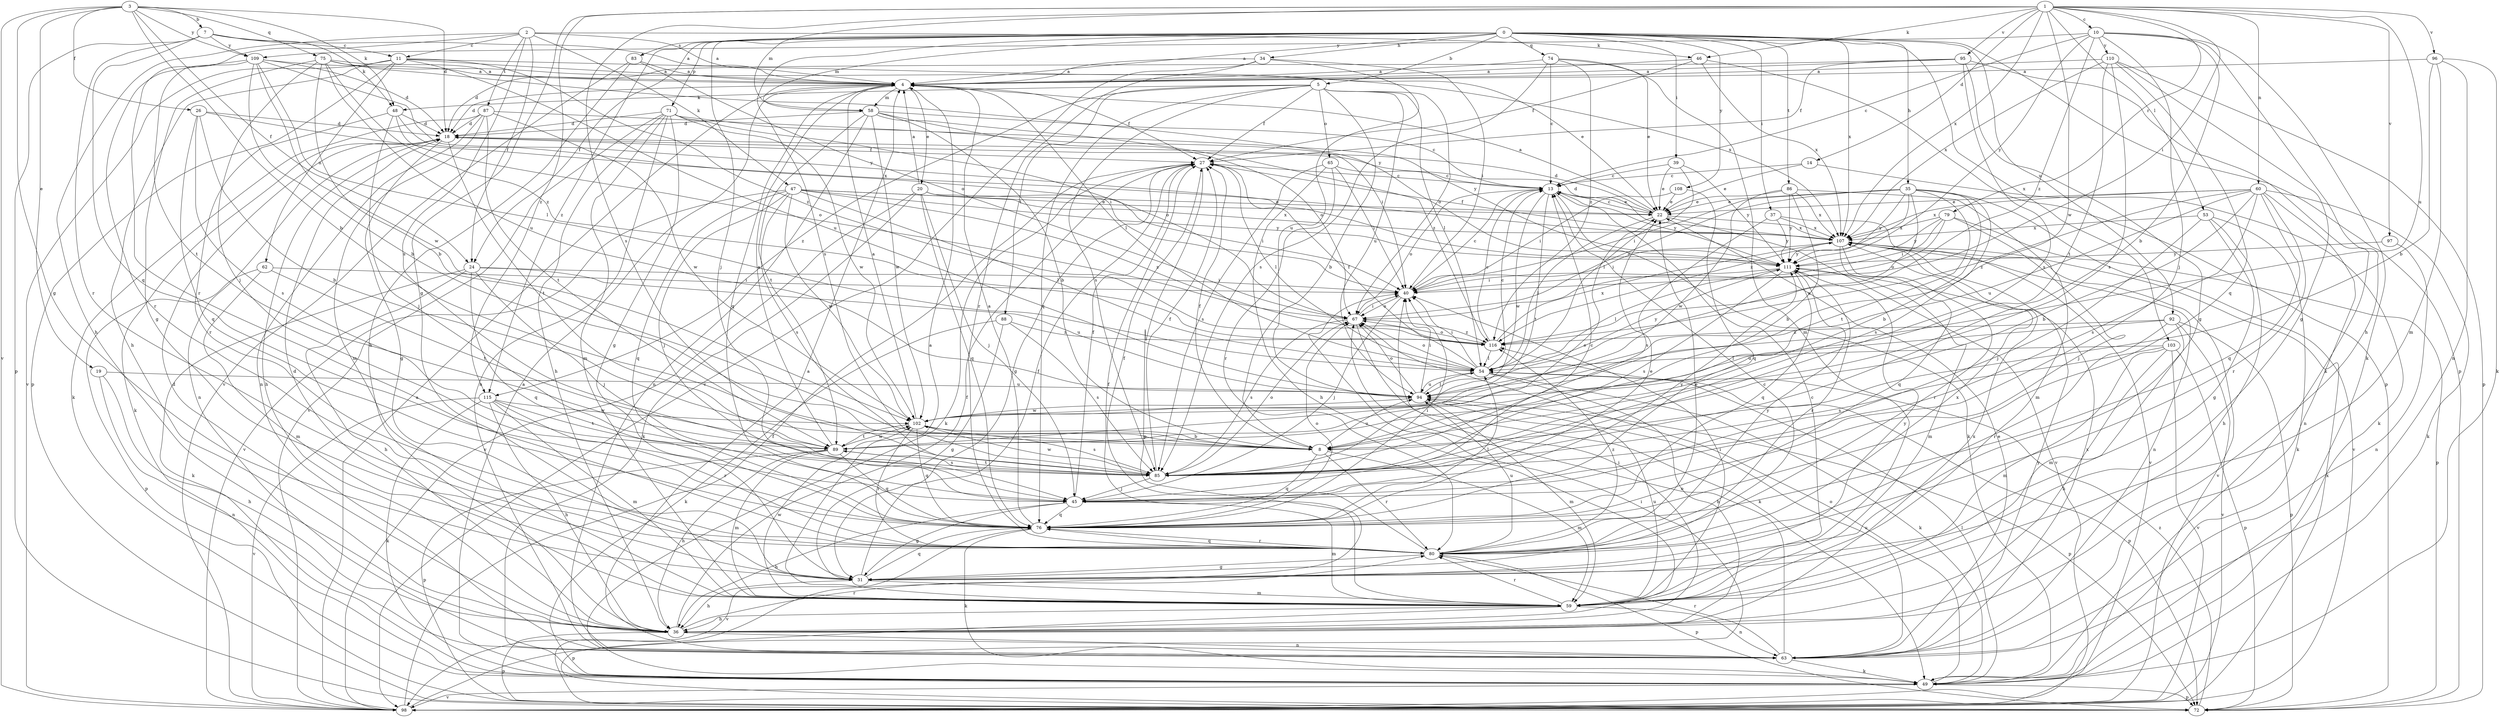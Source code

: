 strict digraph  {
0;
1;
2;
3;
4;
5;
7;
8;
10;
11;
13;
14;
18;
19;
20;
22;
24;
26;
27;
31;
34;
35;
36;
37;
39;
40;
45;
46;
47;
48;
49;
53;
54;
58;
59;
60;
62;
63;
65;
67;
71;
72;
74;
75;
76;
79;
80;
83;
85;
86;
87;
88;
89;
92;
94;
95;
96;
97;
98;
102;
103;
107;
108;
109;
110;
111;
115;
116;
0 -> 4  [label=a];
0 -> 5  [label=b];
0 -> 24  [label=f];
0 -> 34  [label=h];
0 -> 35  [label=h];
0 -> 37  [label=i];
0 -> 39  [label=i];
0 -> 45  [label=j];
0 -> 58  [label=m];
0 -> 71  [label=p];
0 -> 72  [label=p];
0 -> 74  [label=q];
0 -> 83  [label=s];
0 -> 85  [label=s];
0 -> 86  [label=t];
0 -> 92  [label=u];
0 -> 103  [label=x];
0 -> 107  [label=x];
0 -> 108  [label=y];
0 -> 115  [label=z];
1 -> 10  [label=c];
1 -> 14  [label=d];
1 -> 31  [label=g];
1 -> 40  [label=i];
1 -> 46  [label=k];
1 -> 53  [label=l];
1 -> 58  [label=m];
1 -> 60  [label=n];
1 -> 79  [label=r];
1 -> 85  [label=s];
1 -> 94  [label=u];
1 -> 95  [label=v];
1 -> 96  [label=v];
1 -> 97  [label=v];
1 -> 102  [label=w];
1 -> 107  [label=x];
1 -> 115  [label=z];
2 -> 4  [label=a];
2 -> 11  [label=c];
2 -> 24  [label=f];
2 -> 36  [label=h];
2 -> 46  [label=k];
2 -> 47  [label=k];
2 -> 80  [label=r];
2 -> 85  [label=s];
2 -> 87  [label=t];
3 -> 7  [label=b];
3 -> 8  [label=b];
3 -> 18  [label=d];
3 -> 19  [label=e];
3 -> 24  [label=f];
3 -> 26  [label=f];
3 -> 31  [label=g];
3 -> 48  [label=k];
3 -> 75  [label=q];
3 -> 98  [label=v];
3 -> 109  [label=y];
4 -> 18  [label=d];
4 -> 20  [label=e];
4 -> 27  [label=f];
4 -> 54  [label=l];
4 -> 58  [label=m];
4 -> 76  [label=q];
5 -> 8  [label=b];
5 -> 27  [label=f];
5 -> 48  [label=k];
5 -> 54  [label=l];
5 -> 65  [label=o];
5 -> 67  [label=o];
5 -> 76  [label=q];
5 -> 85  [label=s];
5 -> 88  [label=t];
5 -> 94  [label=u];
5 -> 115  [label=z];
7 -> 4  [label=a];
7 -> 11  [label=c];
7 -> 48  [label=k];
7 -> 72  [label=p];
7 -> 76  [label=q];
7 -> 80  [label=r];
7 -> 109  [label=y];
8 -> 27  [label=f];
8 -> 59  [label=m];
8 -> 76  [label=q];
8 -> 80  [label=r];
8 -> 94  [label=u];
10 -> 8  [label=b];
10 -> 13  [label=c];
10 -> 36  [label=h];
10 -> 45  [label=j];
10 -> 49  [label=k];
10 -> 109  [label=y];
10 -> 110  [label=y];
10 -> 111  [label=y];
10 -> 116  [label=z];
11 -> 4  [label=a];
11 -> 22  [label=e];
11 -> 36  [label=h];
11 -> 62  [label=n];
11 -> 72  [label=p];
11 -> 94  [label=u];
11 -> 98  [label=v];
11 -> 116  [label=z];
13 -> 22  [label=e];
13 -> 49  [label=k];
13 -> 67  [label=o];
13 -> 89  [label=t];
13 -> 102  [label=w];
13 -> 111  [label=y];
14 -> 13  [label=c];
14 -> 22  [label=e];
14 -> 49  [label=k];
18 -> 27  [label=f];
18 -> 31  [label=g];
18 -> 36  [label=h];
18 -> 49  [label=k];
18 -> 63  [label=n];
18 -> 89  [label=t];
19 -> 36  [label=h];
19 -> 63  [label=n];
19 -> 94  [label=u];
20 -> 4  [label=a];
20 -> 22  [label=e];
20 -> 40  [label=i];
20 -> 45  [label=j];
20 -> 49  [label=k];
20 -> 76  [label=q];
20 -> 98  [label=v];
22 -> 4  [label=a];
22 -> 13  [label=c];
22 -> 18  [label=d];
22 -> 54  [label=l];
22 -> 98  [label=v];
22 -> 107  [label=x];
24 -> 36  [label=h];
24 -> 40  [label=i];
24 -> 45  [label=j];
24 -> 49  [label=k];
24 -> 76  [label=q];
24 -> 94  [label=u];
26 -> 8  [label=b];
26 -> 18  [label=d];
26 -> 76  [label=q];
26 -> 85  [label=s];
26 -> 107  [label=x];
27 -> 13  [label=c];
27 -> 31  [label=g];
27 -> 49  [label=k];
27 -> 54  [label=l];
27 -> 72  [label=p];
31 -> 13  [label=c];
31 -> 27  [label=f];
31 -> 36  [label=h];
31 -> 59  [label=m];
31 -> 76  [label=q];
31 -> 111  [label=y];
34 -> 4  [label=a];
34 -> 40  [label=i];
34 -> 80  [label=r];
34 -> 94  [label=u];
34 -> 98  [label=v];
35 -> 8  [label=b];
35 -> 22  [label=e];
35 -> 40  [label=i];
35 -> 67  [label=o];
35 -> 85  [label=s];
35 -> 89  [label=t];
35 -> 94  [label=u];
35 -> 98  [label=v];
35 -> 111  [label=y];
35 -> 116  [label=z];
36 -> 18  [label=d];
36 -> 27  [label=f];
36 -> 40  [label=i];
36 -> 63  [label=n];
36 -> 72  [label=p];
36 -> 80  [label=r];
36 -> 107  [label=x];
37 -> 85  [label=s];
37 -> 98  [label=v];
37 -> 107  [label=x];
37 -> 111  [label=y];
39 -> 13  [label=c];
39 -> 22  [label=e];
39 -> 54  [label=l];
39 -> 111  [label=y];
40 -> 13  [label=c];
40 -> 45  [label=j];
40 -> 67  [label=o];
45 -> 13  [label=c];
45 -> 27  [label=f];
45 -> 31  [label=g];
45 -> 36  [label=h];
45 -> 59  [label=m];
45 -> 76  [label=q];
45 -> 111  [label=y];
46 -> 4  [label=a];
46 -> 27  [label=f];
46 -> 72  [label=p];
46 -> 107  [label=x];
47 -> 22  [label=e];
47 -> 45  [label=j];
47 -> 54  [label=l];
47 -> 76  [label=q];
47 -> 85  [label=s];
47 -> 98  [label=v];
47 -> 102  [label=w];
47 -> 107  [label=x];
47 -> 111  [label=y];
47 -> 116  [label=z];
48 -> 18  [label=d];
48 -> 40  [label=i];
48 -> 45  [label=j];
48 -> 67  [label=o];
48 -> 80  [label=r];
49 -> 4  [label=a];
49 -> 54  [label=l];
49 -> 67  [label=o];
49 -> 72  [label=p];
49 -> 98  [label=v];
53 -> 31  [label=g];
53 -> 36  [label=h];
53 -> 45  [label=j];
53 -> 49  [label=k];
53 -> 107  [label=x];
54 -> 13  [label=c];
54 -> 27  [label=f];
54 -> 36  [label=h];
54 -> 40  [label=i];
54 -> 49  [label=k];
54 -> 67  [label=o];
54 -> 72  [label=p];
54 -> 94  [label=u];
54 -> 111  [label=y];
58 -> 8  [label=b];
58 -> 13  [label=c];
58 -> 18  [label=d];
58 -> 63  [label=n];
58 -> 67  [label=o];
58 -> 89  [label=t];
58 -> 102  [label=w];
58 -> 116  [label=z];
59 -> 4  [label=a];
59 -> 13  [label=c];
59 -> 18  [label=d];
59 -> 27  [label=f];
59 -> 36  [label=h];
59 -> 40  [label=i];
59 -> 63  [label=n];
59 -> 72  [label=p];
59 -> 80  [label=r];
59 -> 94  [label=u];
59 -> 102  [label=w];
60 -> 8  [label=b];
60 -> 22  [label=e];
60 -> 49  [label=k];
60 -> 63  [label=n];
60 -> 76  [label=q];
60 -> 80  [label=r];
60 -> 85  [label=s];
60 -> 94  [label=u];
60 -> 107  [label=x];
60 -> 116  [label=z];
62 -> 40  [label=i];
62 -> 59  [label=m];
62 -> 72  [label=p];
62 -> 89  [label=t];
63 -> 4  [label=a];
63 -> 22  [label=e];
63 -> 49  [label=k];
63 -> 67  [label=o];
63 -> 80  [label=r];
63 -> 94  [label=u];
63 -> 107  [label=x];
63 -> 111  [label=y];
65 -> 13  [label=c];
65 -> 36  [label=h];
65 -> 40  [label=i];
65 -> 80  [label=r];
65 -> 85  [label=s];
67 -> 40  [label=i];
67 -> 49  [label=k];
67 -> 85  [label=s];
67 -> 116  [label=z];
71 -> 18  [label=d];
71 -> 31  [label=g];
71 -> 36  [label=h];
71 -> 40  [label=i];
71 -> 59  [label=m];
71 -> 63  [label=n];
71 -> 67  [label=o];
71 -> 98  [label=v];
71 -> 102  [label=w];
72 -> 116  [label=z];
74 -> 4  [label=a];
74 -> 13  [label=c];
74 -> 22  [label=e];
74 -> 59  [label=m];
74 -> 85  [label=s];
74 -> 116  [label=z];
75 -> 4  [label=a];
75 -> 8  [label=b];
75 -> 31  [label=g];
75 -> 45  [label=j];
75 -> 94  [label=u];
75 -> 107  [label=x];
75 -> 111  [label=y];
75 -> 116  [label=z];
76 -> 4  [label=a];
76 -> 22  [label=e];
76 -> 40  [label=i];
76 -> 49  [label=k];
76 -> 54  [label=l];
76 -> 67  [label=o];
76 -> 80  [label=r];
76 -> 98  [label=v];
79 -> 40  [label=i];
79 -> 45  [label=j];
79 -> 67  [label=o];
79 -> 72  [label=p];
79 -> 107  [label=x];
79 -> 111  [label=y];
80 -> 22  [label=e];
80 -> 27  [label=f];
80 -> 31  [label=g];
80 -> 72  [label=p];
80 -> 76  [label=q];
80 -> 94  [label=u];
80 -> 107  [label=x];
80 -> 111  [label=y];
80 -> 116  [label=z];
83 -> 4  [label=a];
83 -> 36  [label=h];
83 -> 67  [label=o];
83 -> 98  [label=v];
85 -> 22  [label=e];
85 -> 27  [label=f];
85 -> 45  [label=j];
85 -> 67  [label=o];
85 -> 89  [label=t];
85 -> 102  [label=w];
86 -> 8  [label=b];
86 -> 22  [label=e];
86 -> 59  [label=m];
86 -> 102  [label=w];
86 -> 107  [label=x];
86 -> 111  [label=y];
87 -> 18  [label=d];
87 -> 49  [label=k];
87 -> 59  [label=m];
87 -> 63  [label=n];
87 -> 89  [label=t];
87 -> 102  [label=w];
87 -> 111  [label=y];
88 -> 31  [label=g];
88 -> 49  [label=k];
88 -> 85  [label=s];
88 -> 116  [label=z];
89 -> 4  [label=a];
89 -> 36  [label=h];
89 -> 59  [label=m];
89 -> 72  [label=p];
89 -> 76  [label=q];
89 -> 85  [label=s];
89 -> 102  [label=w];
92 -> 59  [label=m];
92 -> 72  [label=p];
92 -> 80  [label=r];
92 -> 94  [label=u];
92 -> 98  [label=v];
92 -> 116  [label=z];
94 -> 40  [label=i];
94 -> 54  [label=l];
94 -> 59  [label=m];
94 -> 67  [label=o];
94 -> 72  [label=p];
94 -> 102  [label=w];
95 -> 4  [label=a];
95 -> 18  [label=d];
95 -> 27  [label=f];
95 -> 31  [label=g];
95 -> 49  [label=k];
95 -> 85  [label=s];
96 -> 4  [label=a];
96 -> 8  [label=b];
96 -> 49  [label=k];
96 -> 59  [label=m];
96 -> 63  [label=n];
97 -> 63  [label=n];
97 -> 111  [label=y];
98 -> 4  [label=a];
98 -> 27  [label=f];
98 -> 40  [label=i];
98 -> 107  [label=x];
102 -> 4  [label=a];
102 -> 8  [label=b];
102 -> 76  [label=q];
102 -> 80  [label=r];
102 -> 85  [label=s];
102 -> 89  [label=t];
103 -> 36  [label=h];
103 -> 54  [label=l];
103 -> 59  [label=m];
103 -> 72  [label=p];
103 -> 85  [label=s];
103 -> 98  [label=v];
107 -> 18  [label=d];
107 -> 27  [label=f];
107 -> 40  [label=i];
107 -> 63  [label=n];
107 -> 76  [label=q];
107 -> 80  [label=r];
107 -> 98  [label=v];
107 -> 111  [label=y];
108 -> 22  [label=e];
108 -> 40  [label=i];
108 -> 76  [label=q];
109 -> 4  [label=a];
109 -> 8  [label=b];
109 -> 18  [label=d];
109 -> 54  [label=l];
109 -> 80  [label=r];
109 -> 89  [label=t];
109 -> 102  [label=w];
109 -> 111  [label=y];
110 -> 4  [label=a];
110 -> 31  [label=g];
110 -> 72  [label=p];
110 -> 76  [label=q];
110 -> 85  [label=s];
110 -> 89  [label=t];
110 -> 107  [label=x];
111 -> 40  [label=i];
111 -> 54  [label=l];
111 -> 59  [label=m];
111 -> 76  [label=q];
111 -> 80  [label=r];
111 -> 85  [label=s];
115 -> 36  [label=h];
115 -> 49  [label=k];
115 -> 59  [label=m];
115 -> 80  [label=r];
115 -> 89  [label=t];
115 -> 98  [label=v];
115 -> 102  [label=w];
116 -> 13  [label=c];
116 -> 54  [label=l];
116 -> 67  [label=o];
116 -> 107  [label=x];
}

